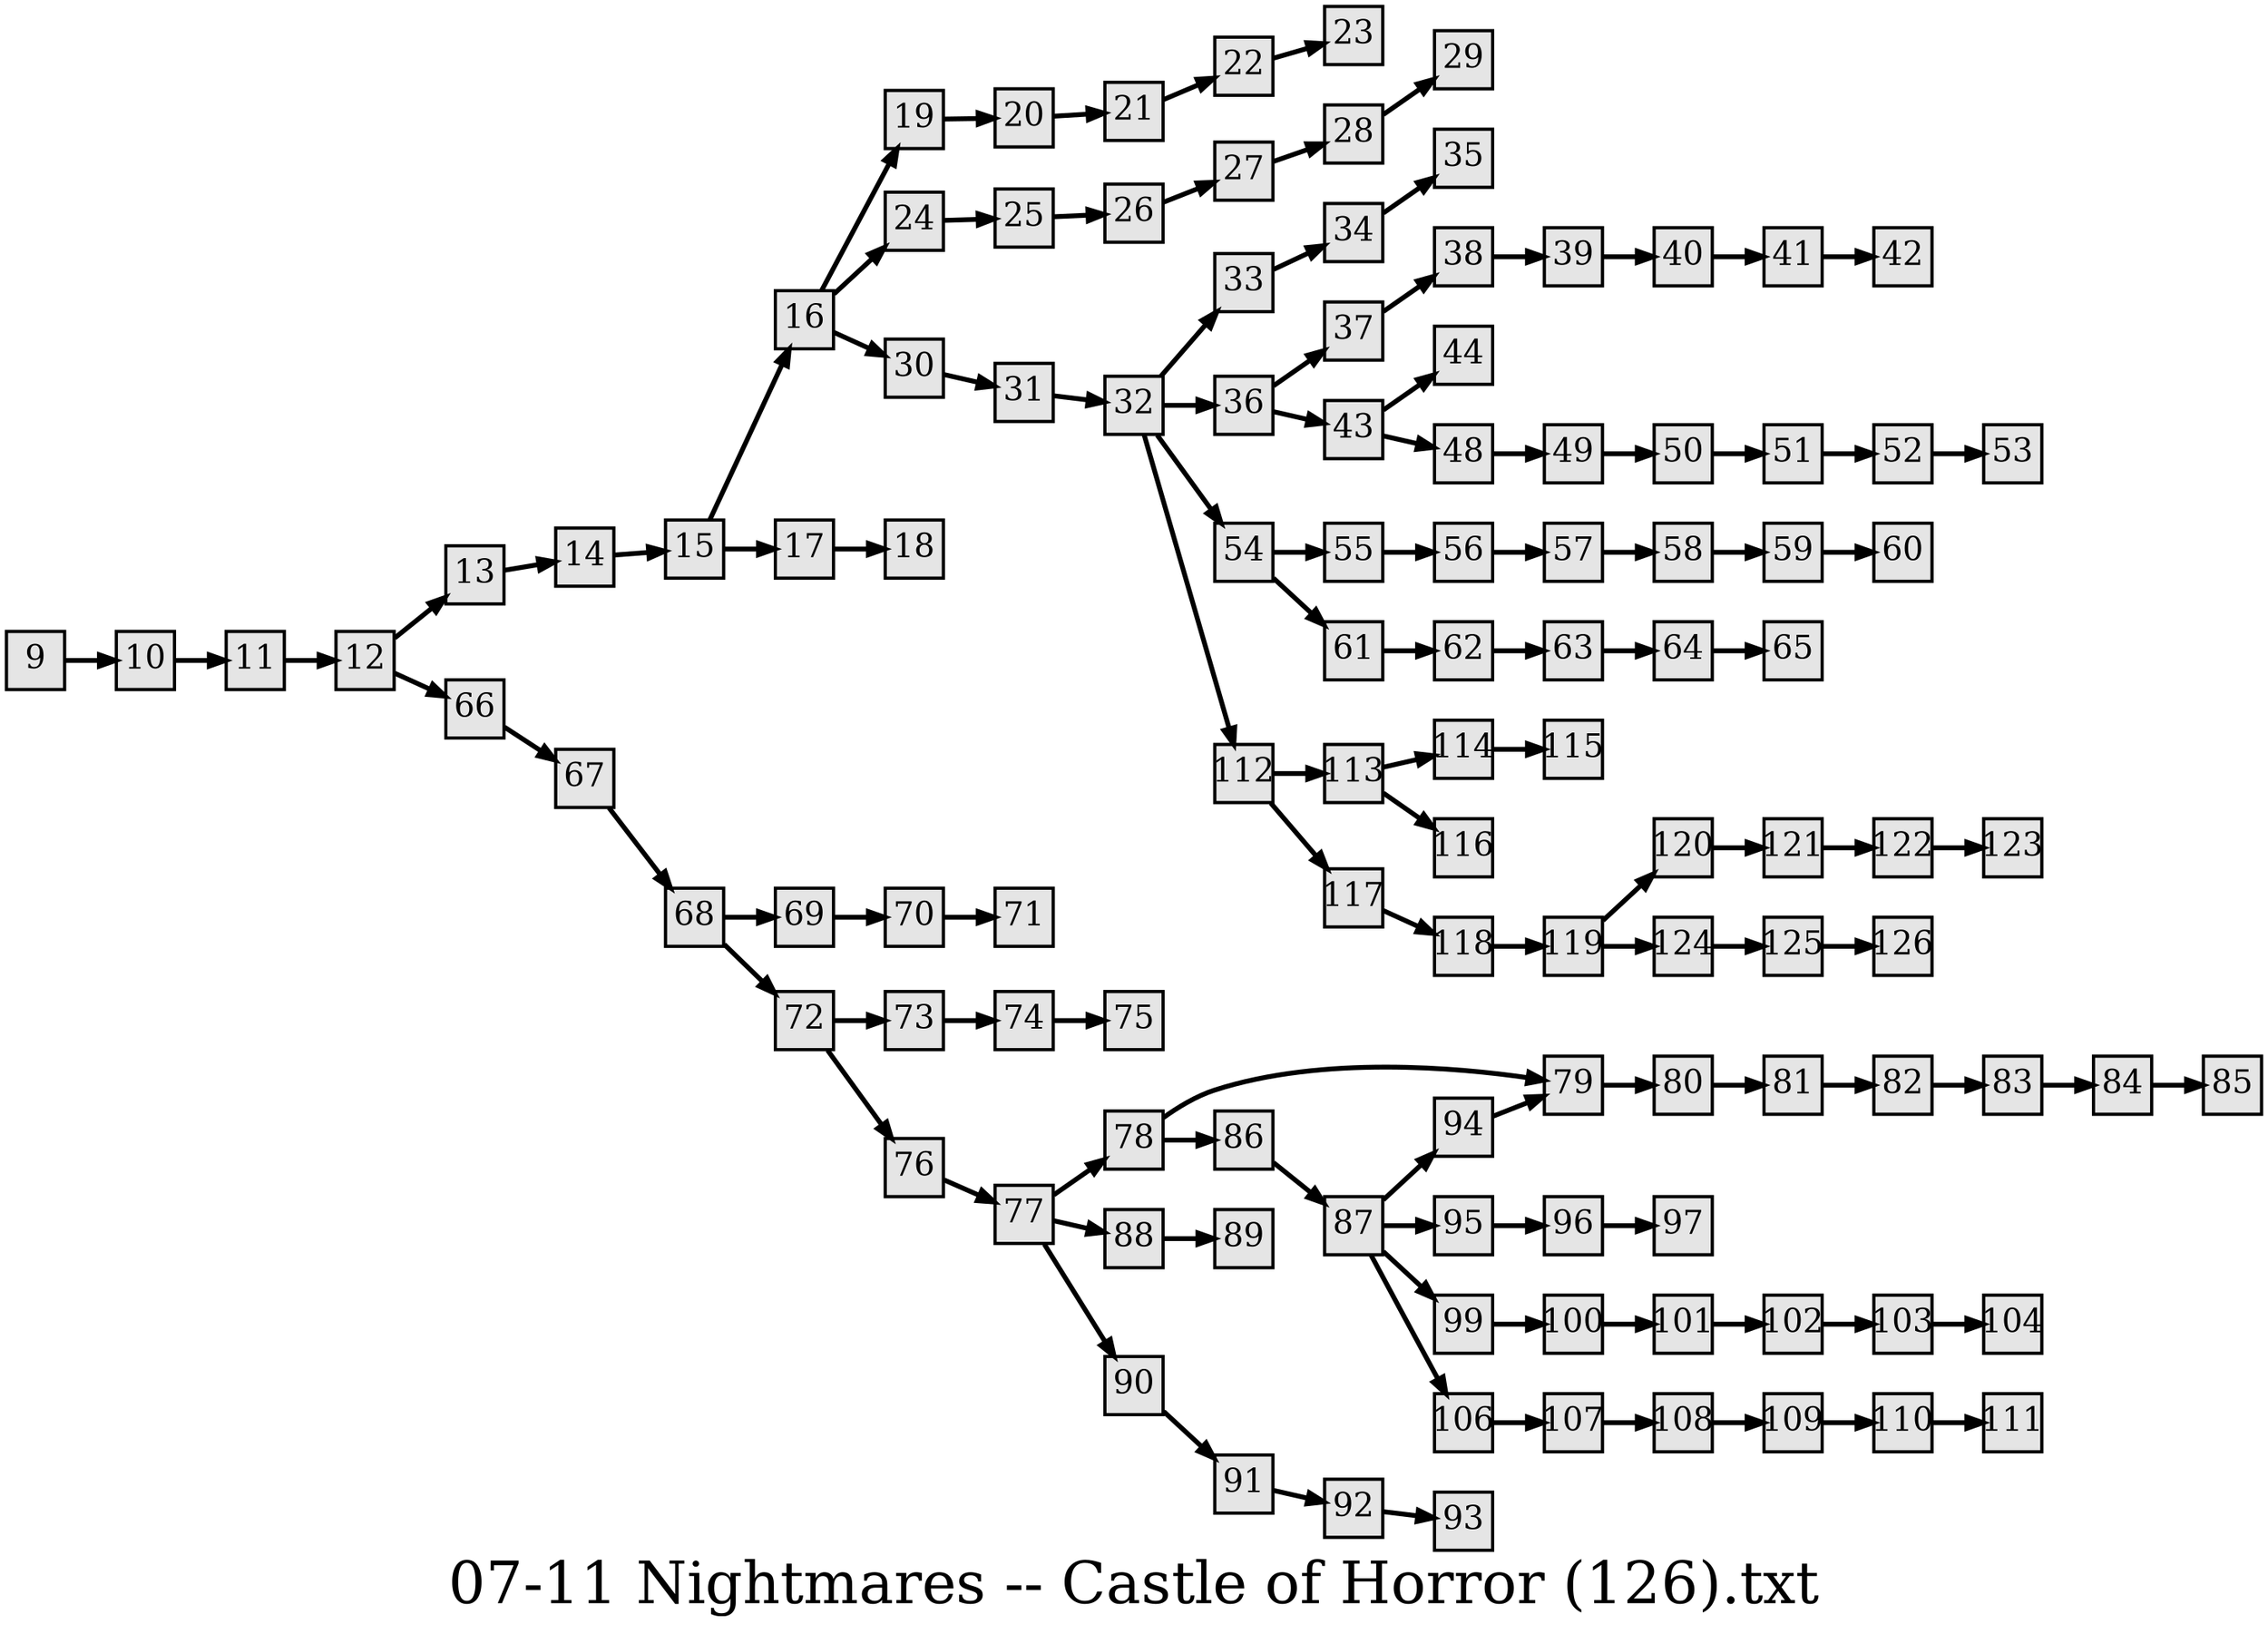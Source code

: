 digraph g{
  graph [ label="07-11 Nightmares -- Castle of Horror (126).txt" rankdir=LR, ordering=out, fontsize=36, nodesep="0.35", ranksep="0.45"];
  node  [shape=rect, penwidth=2, fontsize=20, style=filled, fillcolor=grey90, margin="0,0", labelfloat=true, regular=true, fixedsize=true];
  edge  [labelfloat=true, penwidth=3, fontsize=12];

  9 -> 10;
  10 -> 11;
  11 -> 12;
  12 -> 13;
  12 -> 66;
  13 -> 14;
  14 -> 15;
  15 -> 16;
  15 -> 17;
  16 -> 19;
  16 -> 24;
  16 -> 30;
  17 -> 18;
  19 -> 20;
  20 -> 21;
  21 -> 22;
  22 -> 23;
  24 -> 25;
  25 -> 26;
  26 -> 27;
  27 -> 28;
  28 -> 29;
  30 -> 31;
  31 -> 32;
  32 -> 33;
  32 -> 36;
  32 -> 54;
  32 -> 112;
  33 -> 34;
  34 -> 35;
  36 -> 37;
  36 -> 43;
  37 -> 38;
  38 -> 39;
  39 -> 40;
  40 -> 41;
  41 -> 42;
  43 -> 44;
  43 -> 48;
  48 -> 49;
  49 -> 50;
  50 -> 51;
  51 -> 52;
  52 -> 53;
  54 -> 55;
  54 -> 61;
  55 -> 56;
  56 -> 57;
  57 -> 58;
  58 -> 59;
  59 -> 60;
  61 -> 62;
  62 -> 63;
  63 -> 64;
  64 -> 65;
  66 -> 67;
  67 -> 68;
  68 -> 69;
  68 -> 72;
  69 -> 70;
  70 -> 71;
  72 -> 73;
  72 -> 76;
  73 -> 74;
  74 -> 75;
  76 -> 77;
  77 -> 78;
  77 -> 88;
  77 -> 90;
  78 -> 79;
  78 -> 86;
  79 -> 80;
  80 -> 81;
  81 -> 82;
  82 -> 83;
  83 -> 84;
  84 -> 85;
  86 -> 87;
  87 -> 94;
  87 -> 95;
  87 -> 99;
  87 -> 106;
  88 -> 89;
  90 -> 91;
  91 -> 92;
  92 -> 93;
  94 -> 79;
  95 -> 96;
  96 -> 97;
  99 -> 100;
  100 -> 101;
  101 -> 102;
  102 -> 103;
  103 -> 104;
  106 -> 107;
  107 -> 108;
  108 -> 109;
  109 -> 110;
  110 -> 111;
  112 -> 113;
  112 -> 117;
  113 -> 114;
  113 -> 116;
  114 -> 115;
  117 -> 118;
  118 -> 119;
  119 -> 120;
  119 -> 124;
  120 -> 121;
  121 -> 122;
  122 -> 123;
  124 -> 125;
  125 -> 126;
}

